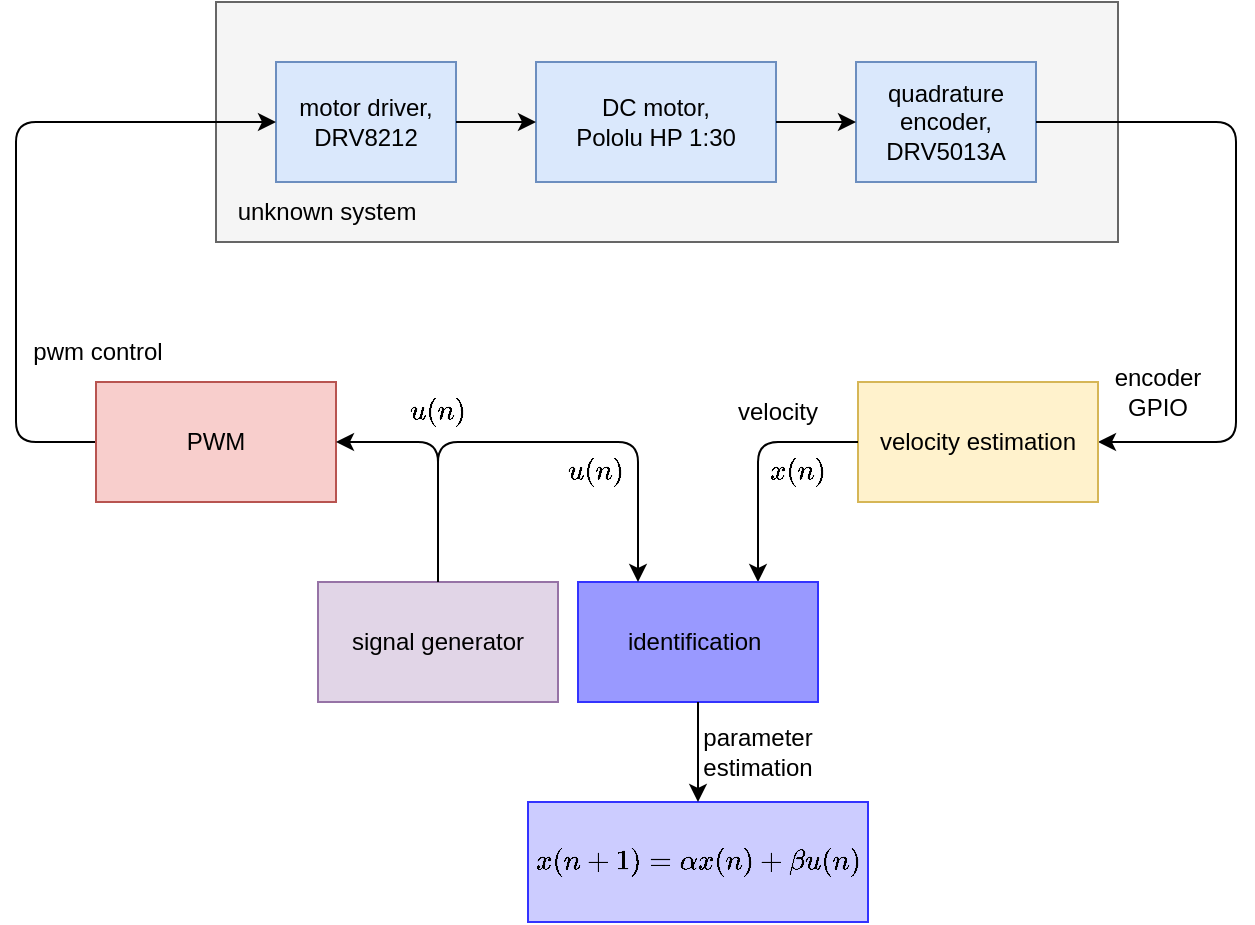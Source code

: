 <mxfile version="22.1.16" type="device">
  <diagram id="PP_hnNspmQAJsI4-Lgk6" name="1st_order_identification">
    <mxGraphModel dx="892" dy="718" grid="1" gridSize="10" guides="1" tooltips="1" connect="1" arrows="1" fold="1" page="1" pageScale="1" pageWidth="827" pageHeight="1169" math="1" shadow="0">
      <root>
        <mxCell id="0" />
        <mxCell id="1" parent="0" />
        <mxCell id="WaYUOioYePAKmZLtHuc4-8" value="" style="rounded=0;whiteSpace=wrap;html=1;fillColor=#f5f5f5;fontColor=#333333;strokeColor=#666666;" parent="1" vertex="1">
          <mxGeometry x="209" y="80" width="451" height="120" as="geometry" />
        </mxCell>
        <mxCell id="b8fBAz5yFOyV4ggHpJHB-1" value="DC motor,&lt;br&gt;Pololu HP 1:30" style="rounded=0;whiteSpace=wrap;html=1;fillColor=#dae8fc;strokeColor=#6c8ebf;" parent="1" vertex="1">
          <mxGeometry x="369" y="110" width="120" height="60" as="geometry" />
        </mxCell>
        <mxCell id="b8fBAz5yFOyV4ggHpJHB-2" value="quadrature &lt;br&gt;encoder,&lt;br&gt;DRV5013A" style="rounded=0;whiteSpace=wrap;html=1;fillColor=#dae8fc;strokeColor=#6c8ebf;" parent="1" vertex="1">
          <mxGeometry x="529" y="110" width="90" height="60" as="geometry" />
        </mxCell>
        <mxCell id="b8fBAz5yFOyV4ggHpJHB-3" value="motor driver,&lt;br&gt;DRV8212" style="rounded=0;whiteSpace=wrap;html=1;fillColor=#dae8fc;strokeColor=#6c8ebf;" parent="1" vertex="1">
          <mxGeometry x="239" y="110" width="90" height="60" as="geometry" />
        </mxCell>
        <mxCell id="b8fBAz5yFOyV4ggHpJHB-4" value="" style="endArrow=classic;html=1;rounded=0;exitX=1;exitY=0.5;exitDx=0;exitDy=0;entryX=0;entryY=0.5;entryDx=0;entryDy=0;" parent="1" source="b8fBAz5yFOyV4ggHpJHB-3" target="b8fBAz5yFOyV4ggHpJHB-1" edge="1">
          <mxGeometry width="50" height="50" relative="1" as="geometry">
            <mxPoint x="429" y="50" as="sourcePoint" />
            <mxPoint x="479" as="targetPoint" />
          </mxGeometry>
        </mxCell>
        <mxCell id="b8fBAz5yFOyV4ggHpJHB-5" value="" style="endArrow=classic;html=1;rounded=0;exitX=1;exitY=0.5;exitDx=0;exitDy=0;entryX=0;entryY=0.5;entryDx=0;entryDy=0;" parent="1" source="b8fBAz5yFOyV4ggHpJHB-1" target="b8fBAz5yFOyV4ggHpJHB-2" edge="1">
          <mxGeometry width="50" height="50" relative="1" as="geometry">
            <mxPoint x="509" y="30" as="sourcePoint" />
            <mxPoint x="559" y="-20" as="targetPoint" />
          </mxGeometry>
        </mxCell>
        <mxCell id="b8fBAz5yFOyV4ggHpJHB-7" value="" style="endArrow=classic;html=1;rounded=1;entryX=0;entryY=0.5;entryDx=0;entryDy=0;exitX=0;exitY=0.5;exitDx=0;exitDy=0;curved=0;" parent="1" source="b8fBAz5yFOyV4ggHpJHB-13" target="b8fBAz5yFOyV4ggHpJHB-3" edge="1">
          <mxGeometry width="50" height="50" relative="1" as="geometry">
            <mxPoint x="9" y="200" as="sourcePoint" />
            <mxPoint x="59" y="150" as="targetPoint" />
            <Array as="points">
              <mxPoint x="109" y="300" />
              <mxPoint x="109" y="140" />
            </Array>
          </mxGeometry>
        </mxCell>
        <mxCell id="b8fBAz5yFOyV4ggHpJHB-8" value="$$u(n)$$" style="text;html=1;strokeColor=none;fillColor=none;align=center;verticalAlign=middle;whiteSpace=wrap;rounded=0;" parent="1" vertex="1">
          <mxGeometry x="290" y="270" width="60" height="30" as="geometry" />
        </mxCell>
        <mxCell id="b8fBAz5yFOyV4ggHpJHB-9" value="" style="endArrow=classic;html=1;rounded=1;exitX=1;exitY=0.5;exitDx=0;exitDy=0;entryX=1;entryY=0.5;entryDx=0;entryDy=0;curved=0;" parent="1" source="b8fBAz5yFOyV4ggHpJHB-2" target="b8fBAz5yFOyV4ggHpJHB-15" edge="1">
          <mxGeometry width="50" height="50" relative="1" as="geometry">
            <mxPoint x="649" y="100" as="sourcePoint" />
            <mxPoint x="699" y="50" as="targetPoint" />
            <Array as="points">
              <mxPoint x="719" y="140" />
              <mxPoint x="719" y="180" />
              <mxPoint x="719" y="300" />
            </Array>
          </mxGeometry>
        </mxCell>
        <mxCell id="b8fBAz5yFOyV4ggHpJHB-10" value="$$x(n)$$" style="text;html=1;strokeColor=none;fillColor=none;align=center;verticalAlign=middle;whiteSpace=wrap;rounded=0;" parent="1" vertex="1">
          <mxGeometry x="470" y="300" width="60" height="30" as="geometry" />
        </mxCell>
        <mxCell id="b8fBAz5yFOyV4ggHpJHB-11" value="velocity" style="text;html=1;strokeColor=none;fillColor=none;align=center;verticalAlign=middle;whiteSpace=wrap;rounded=0;" parent="1" vertex="1">
          <mxGeometry x="460" y="270" width="60" height="30" as="geometry" />
        </mxCell>
        <mxCell id="b8fBAz5yFOyV4ggHpJHB-12" value="pwm control" style="text;html=1;strokeColor=none;fillColor=none;align=center;verticalAlign=middle;whiteSpace=wrap;rounded=0;" parent="1" vertex="1">
          <mxGeometry x="110" y="240" width="80" height="30" as="geometry" />
        </mxCell>
        <mxCell id="b8fBAz5yFOyV4ggHpJHB-13" value="PWM" style="rounded=0;whiteSpace=wrap;html=1;fillColor=#f8cecc;strokeColor=#b85450;" parent="1" vertex="1">
          <mxGeometry x="149" y="270" width="120" height="60" as="geometry" />
        </mxCell>
        <mxCell id="b8fBAz5yFOyV4ggHpJHB-14" value="" style="endArrow=classic;html=1;rounded=1;entryX=1;entryY=0.5;entryDx=0;entryDy=0;exitX=0.5;exitY=0;exitDx=0;exitDy=0;curved=0;" parent="1" source="WaYUOioYePAKmZLtHuc4-1" target="b8fBAz5yFOyV4ggHpJHB-13" edge="1">
          <mxGeometry width="50" height="50" relative="1" as="geometry">
            <mxPoint x="349" y="300.0" as="sourcePoint" />
            <mxPoint x="329" y="310" as="targetPoint" />
            <Array as="points">
              <mxPoint x="320" y="300" />
            </Array>
          </mxGeometry>
        </mxCell>
        <mxCell id="b8fBAz5yFOyV4ggHpJHB-15" value="velocity estimation" style="rounded=0;whiteSpace=wrap;html=1;fillColor=#fff2cc;strokeColor=#d6b656;" parent="1" vertex="1">
          <mxGeometry x="530" y="270" width="120" height="60" as="geometry" />
        </mxCell>
        <mxCell id="b8fBAz5yFOyV4ggHpJHB-16" value="encoder GPIO" style="text;html=1;strokeColor=none;fillColor=none;align=center;verticalAlign=middle;whiteSpace=wrap;rounded=0;" parent="1" vertex="1">
          <mxGeometry x="650" y="260" width="60" height="30" as="geometry" />
        </mxCell>
        <mxCell id="b8fBAz5yFOyV4ggHpJHB-17" value="" style="endArrow=classic;html=1;rounded=1;entryX=0.75;entryY=0;entryDx=0;entryDy=0;exitX=0;exitY=0.5;exitDx=0;exitDy=0;curved=0;" parent="1" source="b8fBAz5yFOyV4ggHpJHB-15" target="WaYUOioYePAKmZLtHuc4-3" edge="1">
          <mxGeometry width="50" height="50" relative="1" as="geometry">
            <mxPoint x="480" y="390" as="sourcePoint" />
            <mxPoint x="450" y="300.0" as="targetPoint" />
            <Array as="points">
              <mxPoint x="480" y="300" />
            </Array>
          </mxGeometry>
        </mxCell>
        <mxCell id="WaYUOioYePAKmZLtHuc4-1" value="signal generator" style="rounded=0;whiteSpace=wrap;html=1;fillColor=#e1d5e7;strokeColor=#9673a6;" parent="1" vertex="1">
          <mxGeometry x="260" y="370" width="120" height="60" as="geometry" />
        </mxCell>
        <mxCell id="WaYUOioYePAKmZLtHuc4-3" value="identification&amp;nbsp;" style="rounded=0;whiteSpace=wrap;html=1;strokeColor=#3333FF;fillColor=#9999FF;" parent="1" vertex="1">
          <mxGeometry x="390" y="370" width="120" height="60" as="geometry" />
        </mxCell>
        <mxCell id="WaYUOioYePAKmZLtHuc4-4" value="" style="endArrow=classic;html=1;rounded=1;entryX=0.25;entryY=0;entryDx=0;entryDy=0;exitX=0.5;exitY=0;exitDx=0;exitDy=0;curved=0;" parent="1" source="WaYUOioYePAKmZLtHuc4-1" target="WaYUOioYePAKmZLtHuc4-3" edge="1">
          <mxGeometry width="50" height="50" relative="1" as="geometry">
            <mxPoint x="380" y="310" as="sourcePoint" />
            <mxPoint x="430" y="260" as="targetPoint" />
            <Array as="points">
              <mxPoint x="320" y="300" />
              <mxPoint x="420" y="300" />
            </Array>
          </mxGeometry>
        </mxCell>
        <mxCell id="WaYUOioYePAKmZLtHuc4-5" value="$$x(n+1) = \alpha x(n) + \beta u(n)$$" style="rounded=0;whiteSpace=wrap;html=1;strokeColor=#3333FF;fillColor=#CCCCFF;" parent="1" vertex="1">
          <mxGeometry x="365" y="480" width="170" height="60" as="geometry" />
        </mxCell>
        <mxCell id="WaYUOioYePAKmZLtHuc4-6" value="" style="endArrow=classic;html=1;rounded=0;entryX=0.5;entryY=0;entryDx=0;entryDy=0;exitX=0.5;exitY=1;exitDx=0;exitDy=0;" parent="1" source="WaYUOioYePAKmZLtHuc4-3" target="WaYUOioYePAKmZLtHuc4-5" edge="1">
          <mxGeometry width="50" height="50" relative="1" as="geometry">
            <mxPoint x="260" y="550" as="sourcePoint" />
            <mxPoint x="310" y="500" as="targetPoint" />
          </mxGeometry>
        </mxCell>
        <mxCell id="WaYUOioYePAKmZLtHuc4-7" value="parameter estimation" style="text;html=1;strokeColor=none;fillColor=none;align=center;verticalAlign=middle;whiteSpace=wrap;rounded=0;" parent="1" vertex="1">
          <mxGeometry x="450" y="440" width="60" height="30" as="geometry" />
        </mxCell>
        <mxCell id="WaYUOioYePAKmZLtHuc4-9" value="unknown system" style="text;html=1;strokeColor=none;fillColor=none;align=center;verticalAlign=middle;whiteSpace=wrap;rounded=0;" parent="1" vertex="1">
          <mxGeometry x="209" y="170" width="111" height="30" as="geometry" />
        </mxCell>
        <mxCell id="WaYUOioYePAKmZLtHuc4-10" value="$$u(n)$$" style="text;html=1;strokeColor=none;fillColor=none;align=center;verticalAlign=middle;whiteSpace=wrap;rounded=0;" parent="1" vertex="1">
          <mxGeometry x="369" y="300" width="60" height="30" as="geometry" />
        </mxCell>
      </root>
    </mxGraphModel>
  </diagram>
</mxfile>
